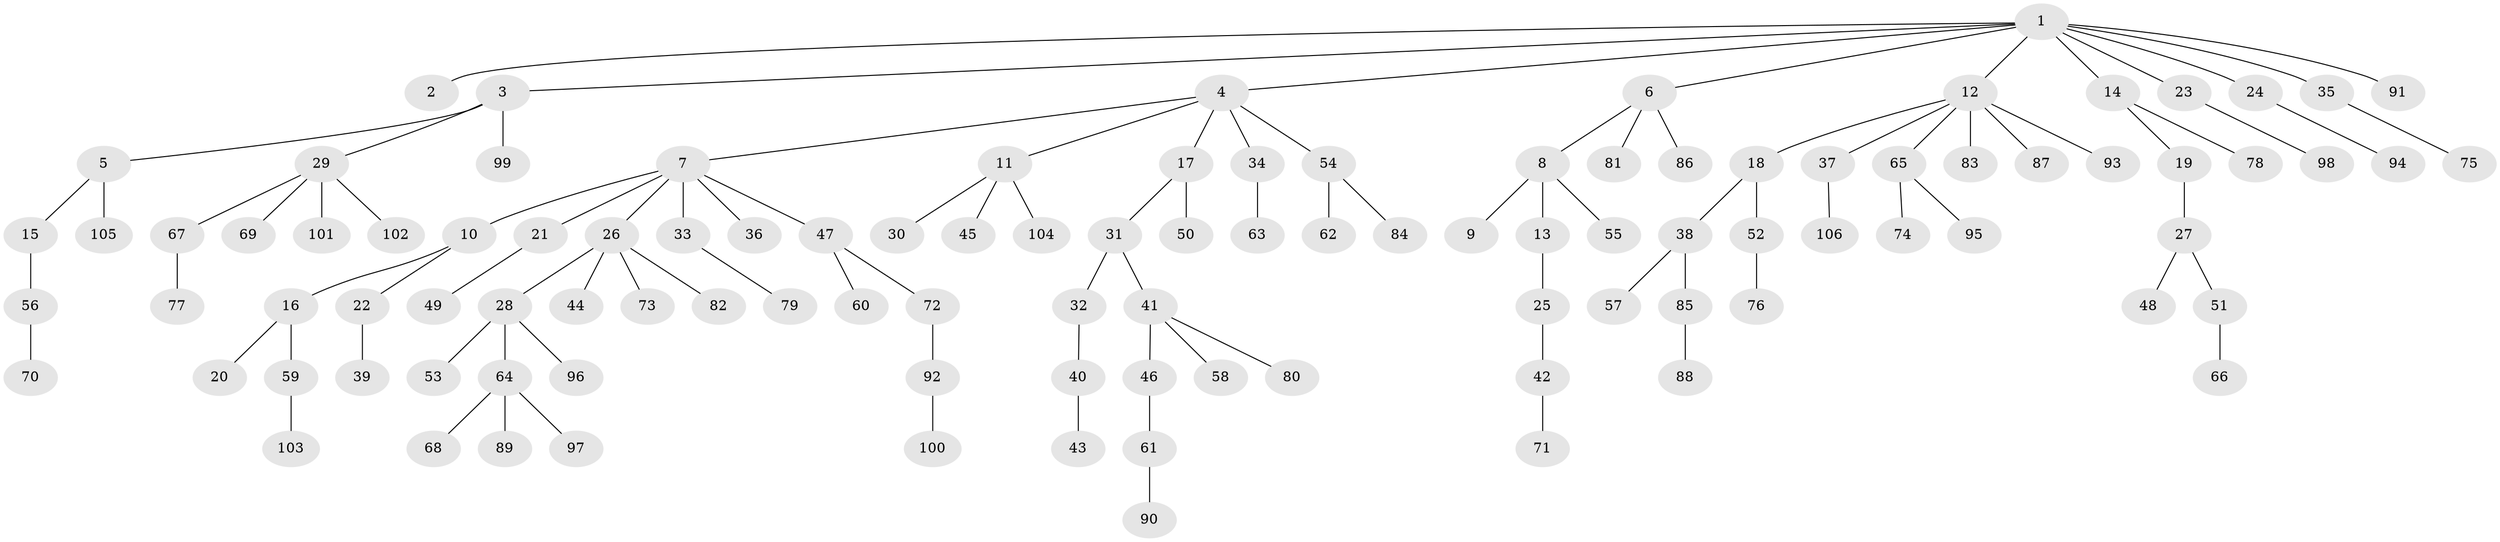// Generated by graph-tools (version 1.1) at 2025/53/03/09/25 04:53:40]
// undirected, 106 vertices, 105 edges
graph export_dot {
graph [start="1"]
  node [color=gray90,style=filled];
  1;
  2;
  3;
  4;
  5;
  6;
  7;
  8;
  9;
  10;
  11;
  12;
  13;
  14;
  15;
  16;
  17;
  18;
  19;
  20;
  21;
  22;
  23;
  24;
  25;
  26;
  27;
  28;
  29;
  30;
  31;
  32;
  33;
  34;
  35;
  36;
  37;
  38;
  39;
  40;
  41;
  42;
  43;
  44;
  45;
  46;
  47;
  48;
  49;
  50;
  51;
  52;
  53;
  54;
  55;
  56;
  57;
  58;
  59;
  60;
  61;
  62;
  63;
  64;
  65;
  66;
  67;
  68;
  69;
  70;
  71;
  72;
  73;
  74;
  75;
  76;
  77;
  78;
  79;
  80;
  81;
  82;
  83;
  84;
  85;
  86;
  87;
  88;
  89;
  90;
  91;
  92;
  93;
  94;
  95;
  96;
  97;
  98;
  99;
  100;
  101;
  102;
  103;
  104;
  105;
  106;
  1 -- 2;
  1 -- 3;
  1 -- 4;
  1 -- 6;
  1 -- 12;
  1 -- 14;
  1 -- 23;
  1 -- 24;
  1 -- 35;
  1 -- 91;
  3 -- 5;
  3 -- 29;
  3 -- 99;
  4 -- 7;
  4 -- 11;
  4 -- 17;
  4 -- 34;
  4 -- 54;
  5 -- 15;
  5 -- 105;
  6 -- 8;
  6 -- 81;
  6 -- 86;
  7 -- 10;
  7 -- 21;
  7 -- 26;
  7 -- 33;
  7 -- 36;
  7 -- 47;
  8 -- 9;
  8 -- 13;
  8 -- 55;
  10 -- 16;
  10 -- 22;
  11 -- 30;
  11 -- 45;
  11 -- 104;
  12 -- 18;
  12 -- 37;
  12 -- 65;
  12 -- 83;
  12 -- 87;
  12 -- 93;
  13 -- 25;
  14 -- 19;
  14 -- 78;
  15 -- 56;
  16 -- 20;
  16 -- 59;
  17 -- 31;
  17 -- 50;
  18 -- 38;
  18 -- 52;
  19 -- 27;
  21 -- 49;
  22 -- 39;
  23 -- 98;
  24 -- 94;
  25 -- 42;
  26 -- 28;
  26 -- 44;
  26 -- 73;
  26 -- 82;
  27 -- 48;
  27 -- 51;
  28 -- 53;
  28 -- 64;
  28 -- 96;
  29 -- 67;
  29 -- 69;
  29 -- 101;
  29 -- 102;
  31 -- 32;
  31 -- 41;
  32 -- 40;
  33 -- 79;
  34 -- 63;
  35 -- 75;
  37 -- 106;
  38 -- 57;
  38 -- 85;
  40 -- 43;
  41 -- 46;
  41 -- 58;
  41 -- 80;
  42 -- 71;
  46 -- 61;
  47 -- 60;
  47 -- 72;
  51 -- 66;
  52 -- 76;
  54 -- 62;
  54 -- 84;
  56 -- 70;
  59 -- 103;
  61 -- 90;
  64 -- 68;
  64 -- 89;
  64 -- 97;
  65 -- 74;
  65 -- 95;
  67 -- 77;
  72 -- 92;
  85 -- 88;
  92 -- 100;
}
